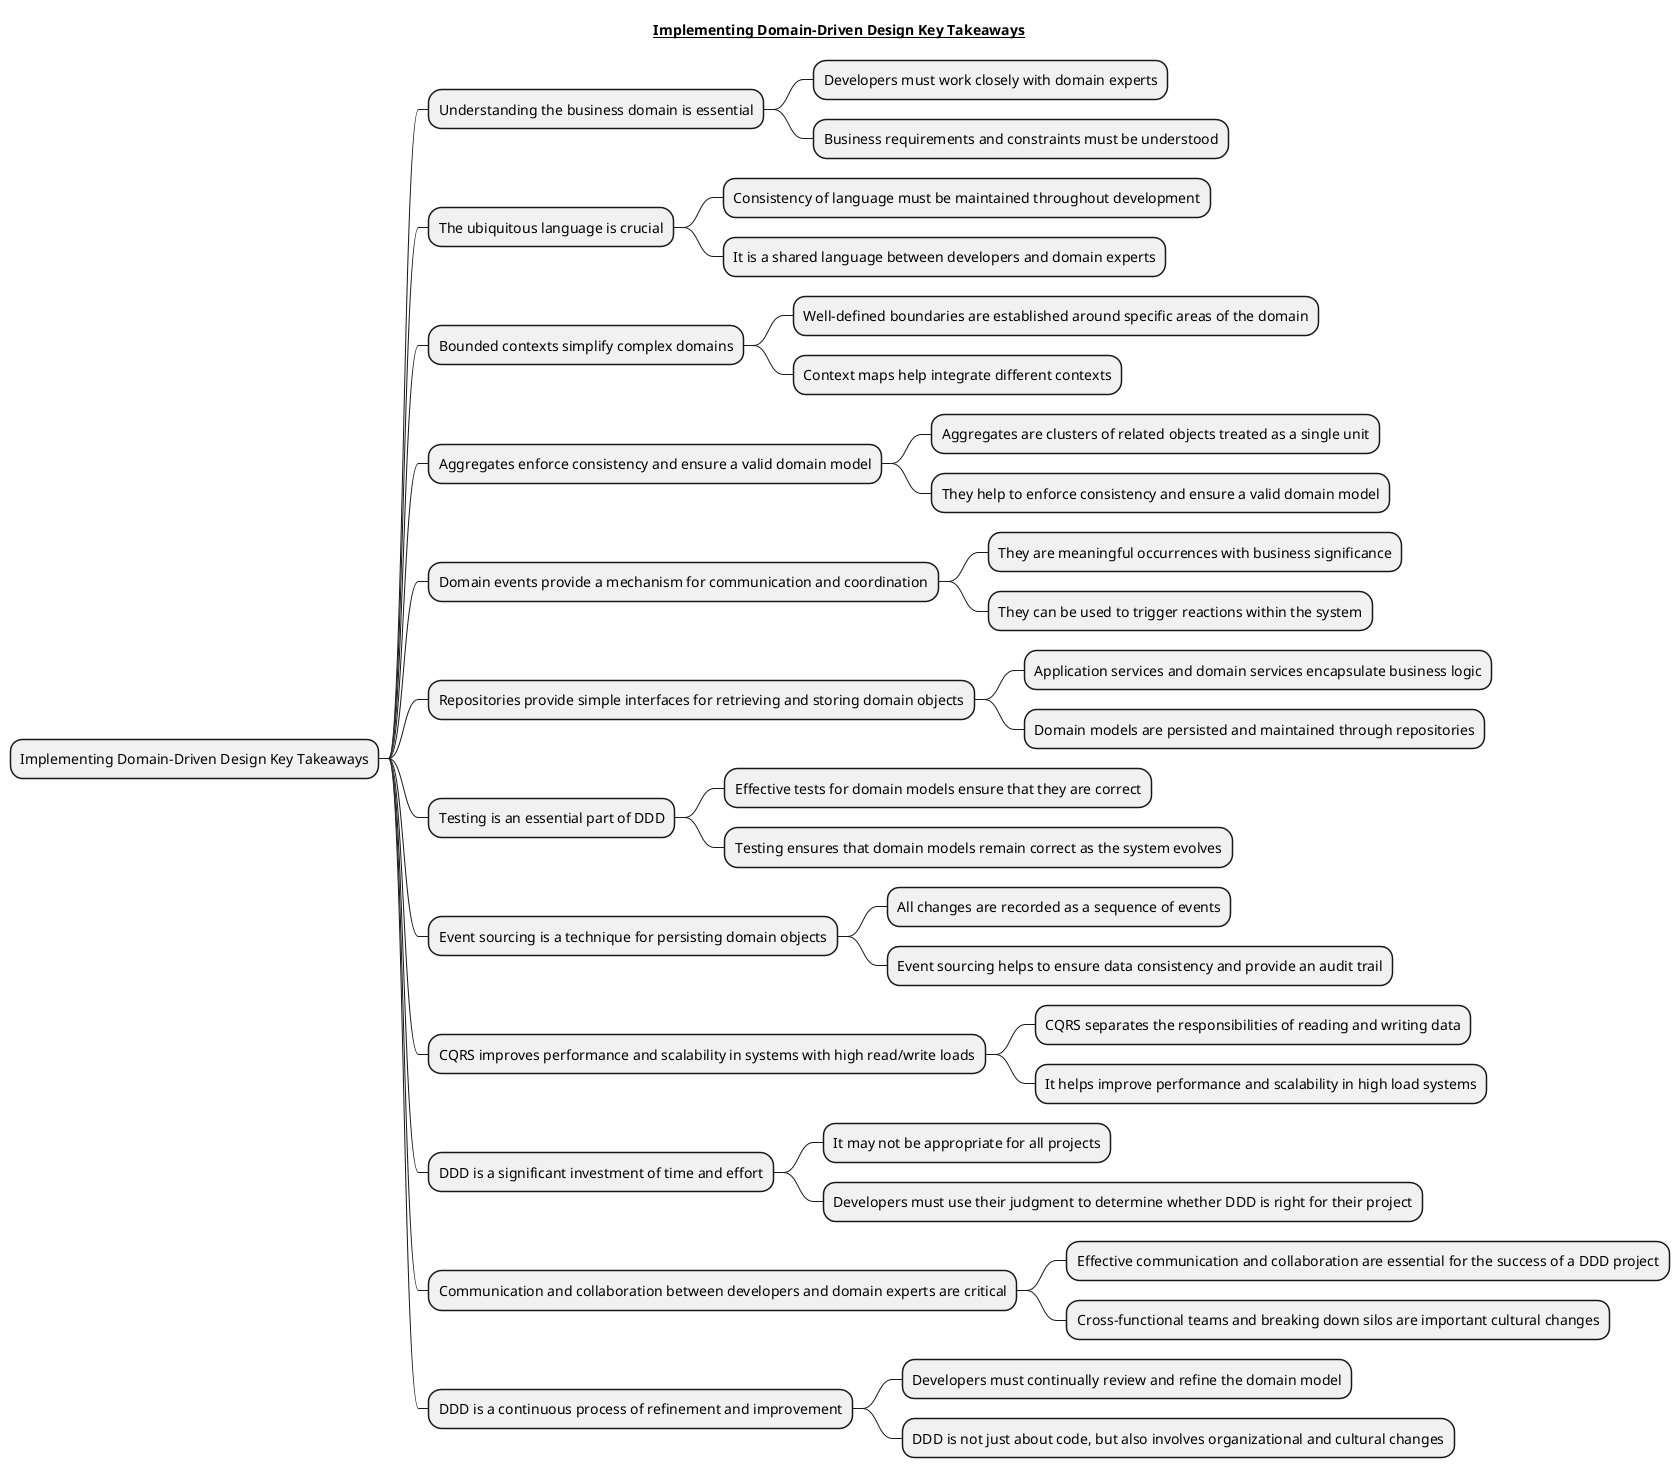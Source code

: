 @startmindmap
title __Implementing Domain-Driven Design Key Takeaways__
* Implementing Domain-Driven Design Key Takeaways
** Understanding the business domain is essential
*** Developers must work closely with domain experts
*** Business requirements and constraints must be understood
** The ubiquitous language is crucial
*** Consistency of language must be maintained throughout development
*** It is a shared language between developers and domain experts
** Bounded contexts simplify complex domains
*** Well-defined boundaries are established around specific areas of the domain
*** Context maps help integrate different contexts
** Aggregates enforce consistency and ensure a valid domain model
*** Aggregates are clusters of related objects treated as a single unit
*** They help to enforce consistency and ensure a valid domain model
** Domain events provide a mechanism for communication and coordination
*** They are meaningful occurrences with business significance
*** They can be used to trigger reactions within the system
** Repositories provide simple interfaces for retrieving and storing domain objects
*** Application services and domain services encapsulate business logic
*** Domain models are persisted and maintained through repositories
** Testing is an essential part of DDD
*** Effective tests for domain models ensure that they are correct
*** Testing ensures that domain models remain correct as the system evolves
** Event sourcing is a technique for persisting domain objects
*** All changes are recorded as a sequence of events
*** Event sourcing helps to ensure data consistency and provide an audit trail
** CQRS improves performance and scalability in systems with high read/write loads
*** CQRS separates the responsibilities of reading and writing data
*** It helps improve performance and scalability in high load systems
** DDD is a significant investment of time and effort
*** It may not be appropriate for all projects
*** Developers must use their judgment to determine whether DDD is right for their project
** Communication and collaboration between developers and domain experts are critical
*** Effective communication and collaboration are essential for the success of a DDD project
*** Cross-functional teams and breaking down silos are important cultural changes
** DDD is a continuous process of refinement and improvement
*** Developers must continually review and refine the domain model
*** DDD is not just about code, but also involves organizational and cultural changes
@endmindmap
